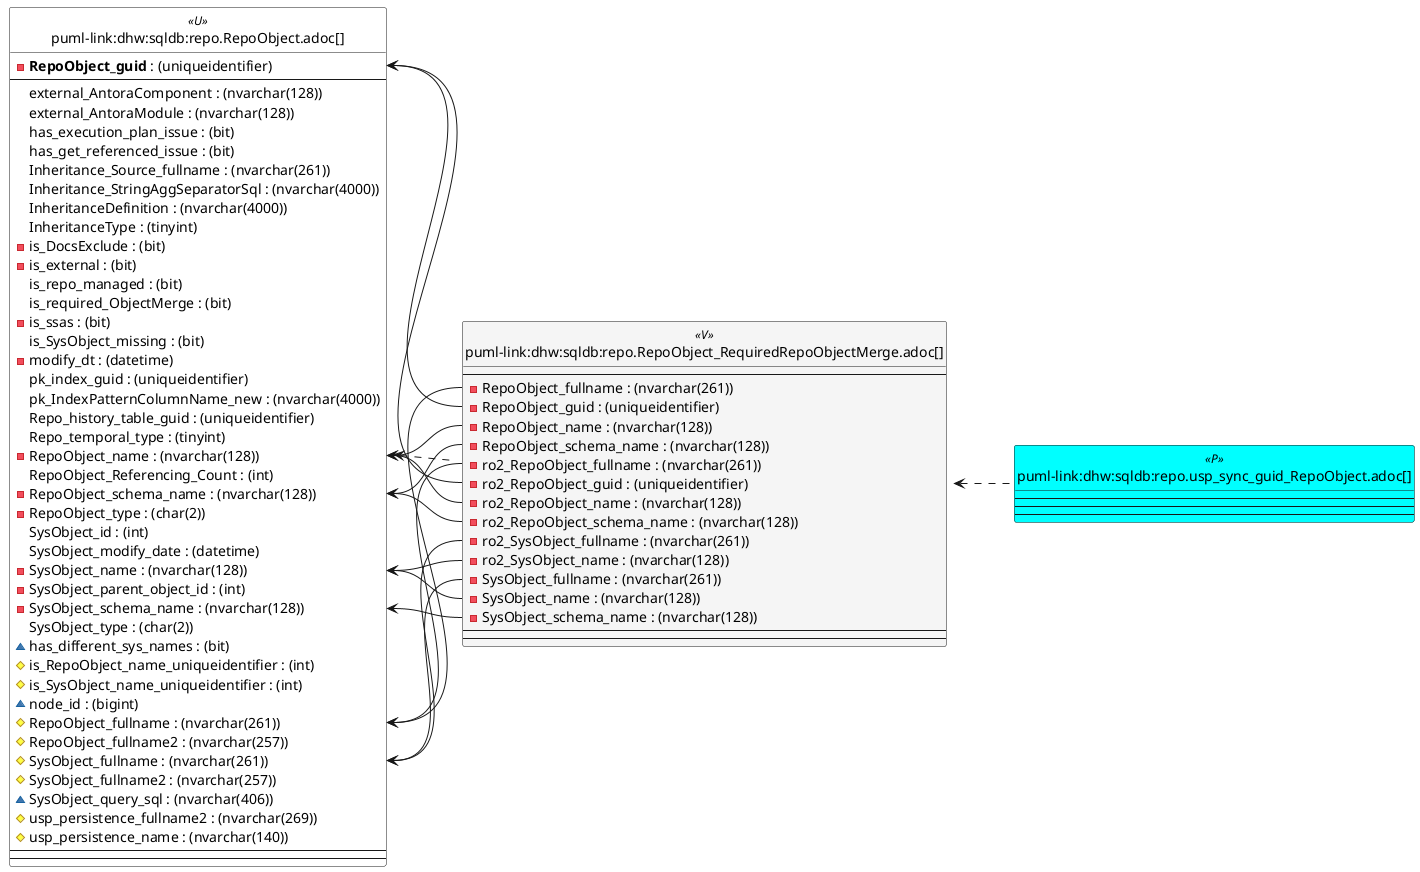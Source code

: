 @startuml
left to right direction
'top to bottom direction
hide circle
'avoide "." issues:
set namespaceSeparator none


skinparam class {
  BackgroundColor White
  BackgroundColor<<FN>> Yellow
  BackgroundColor<<FS>> Yellow
  BackgroundColor<<FT>> LightGray
  BackgroundColor<<IF>> Yellow
  BackgroundColor<<IS>> Yellow
  BackgroundColor<<P>> Aqua
  BackgroundColor<<PC>> Aqua
  BackgroundColor<<SN>> Yellow
  BackgroundColor<<SO>> SlateBlue
  BackgroundColor<<TF>> LightGray
  BackgroundColor<<TR>> Tomato
  BackgroundColor<<U>> White
  BackgroundColor<<V>> WhiteSmoke
  BackgroundColor<<X>> Aqua
  BackgroundColor<<external>> AliceBlue
}


entity "puml-link:dhw:sqldb:repo.RepoObject.adoc[]" as repo.RepoObject << U >> {
  - **RepoObject_guid** : (uniqueidentifier)
  --
  external_AntoraComponent : (nvarchar(128))
  external_AntoraModule : (nvarchar(128))
  has_execution_plan_issue : (bit)
  has_get_referenced_issue : (bit)
  Inheritance_Source_fullname : (nvarchar(261))
  Inheritance_StringAggSeparatorSql : (nvarchar(4000))
  InheritanceDefinition : (nvarchar(4000))
  InheritanceType : (tinyint)
  - is_DocsExclude : (bit)
  - is_external : (bit)
  is_repo_managed : (bit)
  is_required_ObjectMerge : (bit)
  - is_ssas : (bit)
  is_SysObject_missing : (bit)
  - modify_dt : (datetime)
  pk_index_guid : (uniqueidentifier)
  pk_IndexPatternColumnName_new : (nvarchar(4000))
  Repo_history_table_guid : (uniqueidentifier)
  Repo_temporal_type : (tinyint)
  - RepoObject_name : (nvarchar(128))
  RepoObject_Referencing_Count : (int)
  - RepoObject_schema_name : (nvarchar(128))
  - RepoObject_type : (char(2))
  SysObject_id : (int)
  SysObject_modify_date : (datetime)
  - SysObject_name : (nvarchar(128))
  - SysObject_parent_object_id : (int)
  - SysObject_schema_name : (nvarchar(128))
  SysObject_type : (char(2))
  ~ has_different_sys_names : (bit)
  # is_RepoObject_name_uniqueidentifier : (int)
  # is_SysObject_name_uniqueidentifier : (int)
  ~ node_id : (bigint)
  # RepoObject_fullname : (nvarchar(261))
  # RepoObject_fullname2 : (nvarchar(257))
  # SysObject_fullname : (nvarchar(261))
  # SysObject_fullname2 : (nvarchar(257))
  ~ SysObject_query_sql : (nvarchar(406))
  # usp_persistence_fullname2 : (nvarchar(269))
  # usp_persistence_name : (nvarchar(140))
  --
  --
}

entity "puml-link:dhw:sqldb:repo.RepoObject_RequiredRepoObjectMerge.adoc[]" as repo.RepoObject_RequiredRepoObjectMerge << V >> {
  --
  - RepoObject_fullname : (nvarchar(261))
  - RepoObject_guid : (uniqueidentifier)
  - RepoObject_name : (nvarchar(128))
  - RepoObject_schema_name : (nvarchar(128))
  - ro2_RepoObject_fullname : (nvarchar(261))
  - ro2_RepoObject_guid : (uniqueidentifier)
  - ro2_RepoObject_name : (nvarchar(128))
  - ro2_RepoObject_schema_name : (nvarchar(128))
  - ro2_SysObject_fullname : (nvarchar(261))
  - ro2_SysObject_name : (nvarchar(128))
  - SysObject_fullname : (nvarchar(261))
  - SysObject_name : (nvarchar(128))
  - SysObject_schema_name : (nvarchar(128))
  --
  --
}

entity "puml-link:dhw:sqldb:repo.usp_sync_guid_RepoObject.adoc[]" as repo.usp_sync_guid_RepoObject << P >> {
  --
  --
  --
}

repo.RepoObject <.. repo.RepoObject_RequiredRepoObjectMerge
repo.RepoObject_RequiredRepoObjectMerge <.. repo.usp_sync_guid_RepoObject
"repo.RepoObject::RepoObject_fullname" <-- "repo.RepoObject_RequiredRepoObjectMerge::RepoObject_fullname"
"repo.RepoObject::RepoObject_fullname" <-- "repo.RepoObject_RequiredRepoObjectMerge::ro2_RepoObject_fullname"
"repo.RepoObject::RepoObject_guid" <-- "repo.RepoObject_RequiredRepoObjectMerge::RepoObject_guid"
"repo.RepoObject::RepoObject_guid" <-- "repo.RepoObject_RequiredRepoObjectMerge::ro2_RepoObject_guid"
"repo.RepoObject::RepoObject_name" <-- "repo.RepoObject_RequiredRepoObjectMerge::RepoObject_name"
"repo.RepoObject::RepoObject_name" <-- "repo.RepoObject_RequiredRepoObjectMerge::ro2_RepoObject_name"
"repo.RepoObject::RepoObject_schema_name" <-- "repo.RepoObject_RequiredRepoObjectMerge::RepoObject_schema_name"
"repo.RepoObject::RepoObject_schema_name" <-- "repo.RepoObject_RequiredRepoObjectMerge::ro2_RepoObject_schema_name"
"repo.RepoObject::SysObject_fullname" <-- "repo.RepoObject_RequiredRepoObjectMerge::SysObject_fullname"
"repo.RepoObject::SysObject_fullname" <-- "repo.RepoObject_RequiredRepoObjectMerge::ro2_SysObject_fullname"
"repo.RepoObject::SysObject_name" <-- "repo.RepoObject_RequiredRepoObjectMerge::SysObject_name"
"repo.RepoObject::SysObject_name" <-- "repo.RepoObject_RequiredRepoObjectMerge::ro2_SysObject_name"
"repo.RepoObject::SysObject_schema_name" <-- "repo.RepoObject_RequiredRepoObjectMerge::SysObject_schema_name"
@enduml

